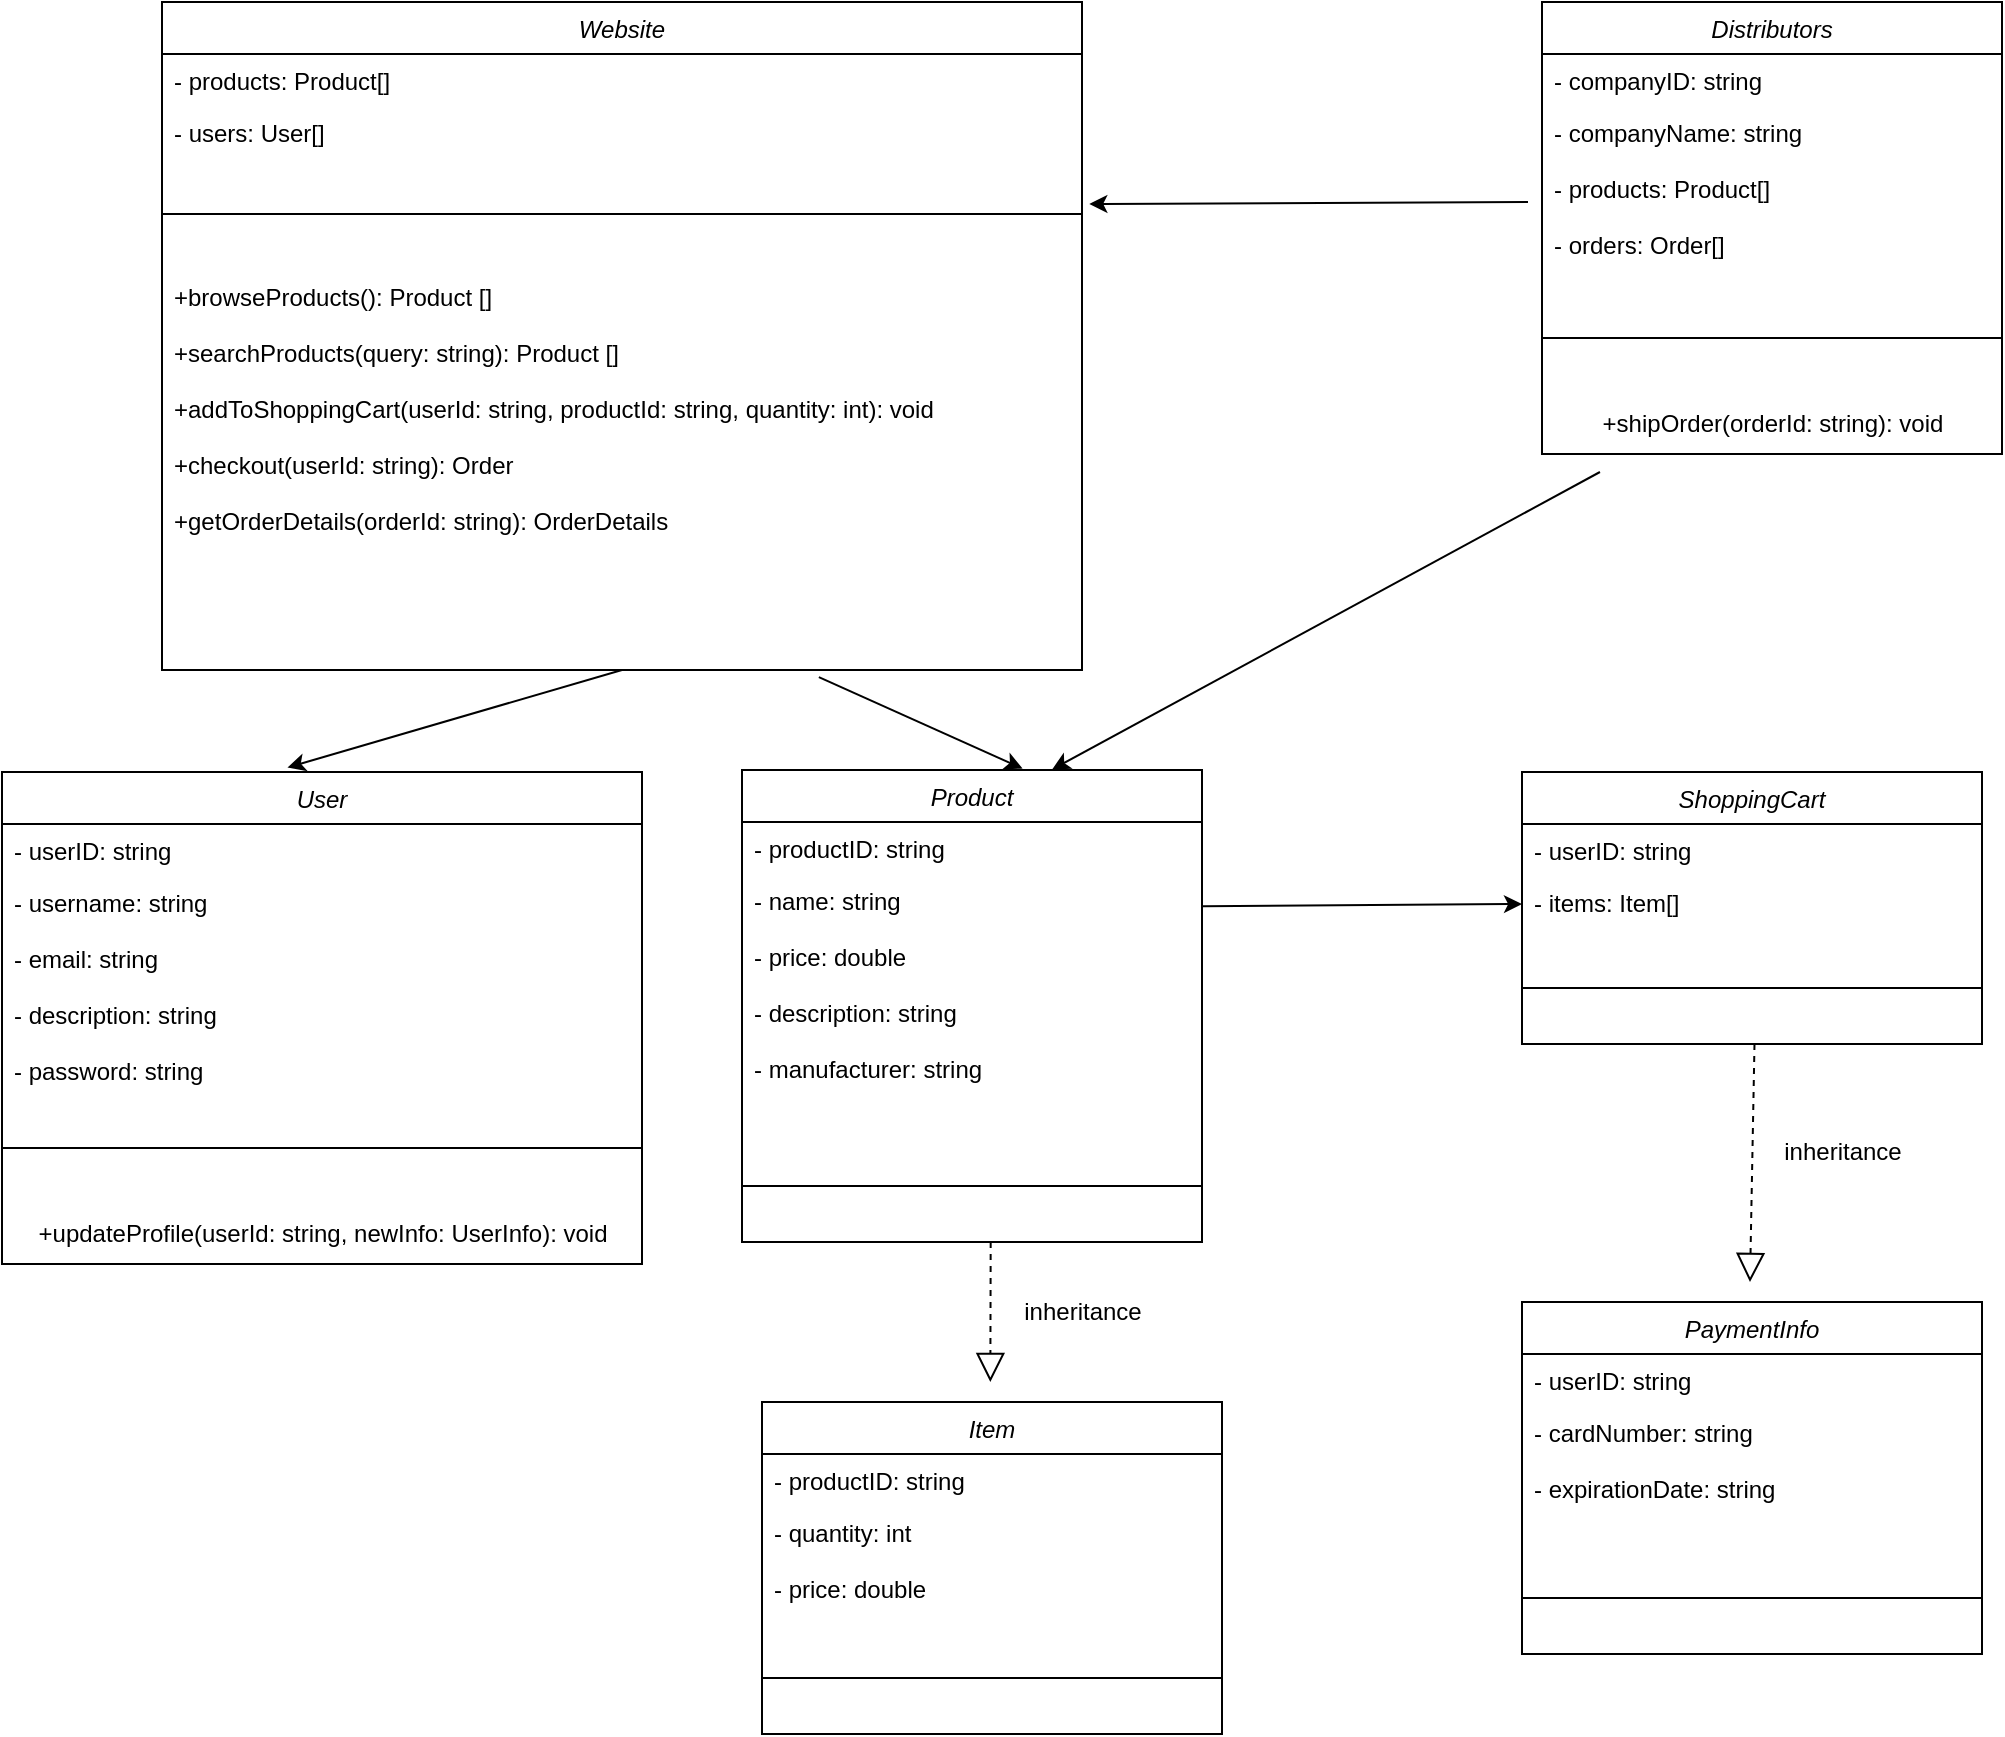 <mxfile version="22.1.11" type="device">
  <diagram id="C5RBs43oDa-KdzZeNtuy" name="Page-1">
    <mxGraphModel dx="2736" dy="2118" grid="1" gridSize="10" guides="1" tooltips="1" connect="1" arrows="1" fold="1" page="1" pageScale="1" pageWidth="827" pageHeight="1169" math="0" shadow="0">
      <root>
        <mxCell id="WIyWlLk6GJQsqaUBKTNV-0" />
        <mxCell id="WIyWlLk6GJQsqaUBKTNV-1" parent="WIyWlLk6GJQsqaUBKTNV-0" />
        <mxCell id="_lHIClqmOHLZSjRHSzL6-0" value="Website" style="swimlane;fontStyle=2;align=center;verticalAlign=top;childLayout=stackLayout;horizontal=1;startSize=26;horizontalStack=0;resizeParent=1;resizeLast=0;collapsible=1;marginBottom=0;rounded=0;shadow=0;strokeWidth=1;" vertex="1" parent="WIyWlLk6GJQsqaUBKTNV-1">
          <mxGeometry x="-240" y="-310" width="460" height="334" as="geometry">
            <mxRectangle x="230" y="140" width="160" height="26" as="alternateBounds" />
          </mxGeometry>
        </mxCell>
        <mxCell id="_lHIClqmOHLZSjRHSzL6-1" value="- products: Product[]" style="text;align=left;verticalAlign=top;spacingLeft=4;spacingRight=4;overflow=hidden;rotatable=0;points=[[0,0.5],[1,0.5]];portConstraint=eastwest;" vertex="1" parent="_lHIClqmOHLZSjRHSzL6-0">
          <mxGeometry y="26" width="460" height="26" as="geometry" />
        </mxCell>
        <mxCell id="_lHIClqmOHLZSjRHSzL6-2" value="- users: User[] " style="text;align=left;verticalAlign=top;spacingLeft=4;spacingRight=4;overflow=hidden;rotatable=0;points=[[0,0.5],[1,0.5]];portConstraint=eastwest;rounded=0;shadow=0;html=0;" vertex="1" parent="_lHIClqmOHLZSjRHSzL6-0">
          <mxGeometry y="52" width="460" height="26" as="geometry" />
        </mxCell>
        <mxCell id="_lHIClqmOHLZSjRHSzL6-4" value="" style="line;html=1;strokeWidth=1;align=left;verticalAlign=middle;spacingTop=-1;spacingLeft=3;spacingRight=3;rotatable=0;labelPosition=right;points=[];portConstraint=eastwest;" vertex="1" parent="_lHIClqmOHLZSjRHSzL6-0">
          <mxGeometry y="78" width="460" height="56" as="geometry" />
        </mxCell>
        <mxCell id="zkfFHV4jXpPFQw0GAbJ--5" value="+browseProducts(): Product []&#xa;&#xa; +searchProducts(query: string): Product []&#xa;&#xa; +addToShoppingCart(userId: string, productId: string, quantity: int): void&#xa;&#xa;+checkout(userId: string): Order&#xa;&#xa;+getOrderDetails(orderId: string): OrderDetails&#xa;&#xa;" style="text;align=left;verticalAlign=top;spacingLeft=4;spacingRight=4;overflow=hidden;rotatable=0;points=[[0,0.5],[1,0.5]];portConstraint=eastwest;" parent="_lHIClqmOHLZSjRHSzL6-0" vertex="1">
          <mxGeometry y="134" width="460" height="200" as="geometry" />
        </mxCell>
        <mxCell id="_lHIClqmOHLZSjRHSzL6-6" value="Distributors" style="swimlane;fontStyle=2;align=center;verticalAlign=top;childLayout=stackLayout;horizontal=1;startSize=26;horizontalStack=0;resizeParent=1;resizeLast=0;collapsible=1;marginBottom=0;rounded=0;shadow=0;strokeWidth=1;" vertex="1" parent="WIyWlLk6GJQsqaUBKTNV-1">
          <mxGeometry x="450" y="-310" width="230" height="226" as="geometry">
            <mxRectangle x="230" y="140" width="160" height="26" as="alternateBounds" />
          </mxGeometry>
        </mxCell>
        <mxCell id="_lHIClqmOHLZSjRHSzL6-7" value="- companyID: string" style="text;align=left;verticalAlign=top;spacingLeft=4;spacingRight=4;overflow=hidden;rotatable=0;points=[[0,0.5],[1,0.5]];portConstraint=eastwest;" vertex="1" parent="_lHIClqmOHLZSjRHSzL6-6">
          <mxGeometry y="26" width="230" height="26" as="geometry" />
        </mxCell>
        <mxCell id="_lHIClqmOHLZSjRHSzL6-8" value="- companyName: string&#xa;&#xa;- products: Product[]&#xa;&#xa; - orders: Order[] " style="text;align=left;verticalAlign=top;spacingLeft=4;spacingRight=4;overflow=hidden;rotatable=0;points=[[0,0.5],[1,0.5]];portConstraint=eastwest;rounded=0;shadow=0;html=0;" vertex="1" parent="_lHIClqmOHLZSjRHSzL6-6">
          <mxGeometry y="52" width="230" height="88" as="geometry" />
        </mxCell>
        <mxCell id="_lHIClqmOHLZSjRHSzL6-9" value="" style="line;html=1;strokeWidth=1;align=left;verticalAlign=middle;spacingTop=-1;spacingLeft=3;spacingRight=3;rotatable=0;labelPosition=right;points=[];portConstraint=eastwest;" vertex="1" parent="_lHIClqmOHLZSjRHSzL6-6">
          <mxGeometry y="140" width="230" height="56" as="geometry" />
        </mxCell>
        <mxCell id="_lHIClqmOHLZSjRHSzL6-10" value="+shipOrder(orderId: string): void" style="text;html=1;align=center;verticalAlign=middle;resizable=0;points=[];autosize=1;strokeColor=none;fillColor=none;" vertex="1" parent="_lHIClqmOHLZSjRHSzL6-6">
          <mxGeometry y="196" width="230" height="30" as="geometry" />
        </mxCell>
        <mxCell id="_lHIClqmOHLZSjRHSzL6-12" value="Product" style="swimlane;fontStyle=2;align=center;verticalAlign=top;childLayout=stackLayout;horizontal=1;startSize=26;horizontalStack=0;resizeParent=1;resizeLast=0;collapsible=1;marginBottom=0;rounded=0;shadow=0;strokeWidth=1;" vertex="1" parent="WIyWlLk6GJQsqaUBKTNV-1">
          <mxGeometry x="50" y="74" width="230" height="236" as="geometry">
            <mxRectangle x="230" y="140" width="160" height="26" as="alternateBounds" />
          </mxGeometry>
        </mxCell>
        <mxCell id="_lHIClqmOHLZSjRHSzL6-13" value="- productID: string" style="text;align=left;verticalAlign=top;spacingLeft=4;spacingRight=4;overflow=hidden;rotatable=0;points=[[0,0.5],[1,0.5]];portConstraint=eastwest;" vertex="1" parent="_lHIClqmOHLZSjRHSzL6-12">
          <mxGeometry y="26" width="230" height="26" as="geometry" />
        </mxCell>
        <mxCell id="_lHIClqmOHLZSjRHSzL6-14" value="- name: string&#xa;&#xa;- price: double&#xa;&#xa;- description: string&#xa;&#xa;- manufacturer: string" style="text;align=left;verticalAlign=top;spacingLeft=4;spacingRight=4;overflow=hidden;rotatable=0;points=[[0,0.5],[1,0.5]];portConstraint=eastwest;rounded=0;shadow=0;html=0;" vertex="1" parent="_lHIClqmOHLZSjRHSzL6-12">
          <mxGeometry y="52" width="230" height="128" as="geometry" />
        </mxCell>
        <mxCell id="_lHIClqmOHLZSjRHSzL6-15" value="" style="line;html=1;strokeWidth=1;align=left;verticalAlign=middle;spacingTop=-1;spacingLeft=3;spacingRight=3;rotatable=0;labelPosition=right;points=[];portConstraint=eastwest;" vertex="1" parent="_lHIClqmOHLZSjRHSzL6-12">
          <mxGeometry y="180" width="230" height="56" as="geometry" />
        </mxCell>
        <mxCell id="_lHIClqmOHLZSjRHSzL6-16" value="" style="endArrow=classic;html=1;rounded=0;entryX=0.61;entryY=-0.003;entryDx=0;entryDy=0;exitX=0.714;exitY=1.018;exitDx=0;exitDy=0;exitPerimeter=0;entryPerimeter=0;" edge="1" parent="WIyWlLk6GJQsqaUBKTNV-1" source="zkfFHV4jXpPFQw0GAbJ--5" target="_lHIClqmOHLZSjRHSzL6-12">
          <mxGeometry width="50" height="50" relative="1" as="geometry">
            <mxPoint x="440" y="320" as="sourcePoint" />
            <mxPoint x="490" y="270" as="targetPoint" />
          </mxGeometry>
        </mxCell>
        <mxCell id="_lHIClqmOHLZSjRHSzL6-17" value="User" style="swimlane;fontStyle=2;align=center;verticalAlign=top;childLayout=stackLayout;horizontal=1;startSize=26;horizontalStack=0;resizeParent=1;resizeLast=0;collapsible=1;marginBottom=0;rounded=0;shadow=0;strokeWidth=1;" vertex="1" parent="WIyWlLk6GJQsqaUBKTNV-1">
          <mxGeometry x="-320" y="75" width="320" height="246" as="geometry">
            <mxRectangle x="230" y="140" width="160" height="26" as="alternateBounds" />
          </mxGeometry>
        </mxCell>
        <mxCell id="_lHIClqmOHLZSjRHSzL6-18" value="- userID: string" style="text;align=left;verticalAlign=top;spacingLeft=4;spacingRight=4;overflow=hidden;rotatable=0;points=[[0,0.5],[1,0.5]];portConstraint=eastwest;" vertex="1" parent="_lHIClqmOHLZSjRHSzL6-17">
          <mxGeometry y="26" width="320" height="26" as="geometry" />
        </mxCell>
        <mxCell id="_lHIClqmOHLZSjRHSzL6-19" value="- username: string&#xa;&#xa;- email: string &#xa;&#xa;- description: string&#xa;&#xa;- password: string" style="text;align=left;verticalAlign=top;spacingLeft=4;spacingRight=4;overflow=hidden;rotatable=0;points=[[0,0.5],[1,0.5]];portConstraint=eastwest;rounded=0;shadow=0;html=0;" vertex="1" parent="_lHIClqmOHLZSjRHSzL6-17">
          <mxGeometry y="52" width="320" height="108" as="geometry" />
        </mxCell>
        <mxCell id="_lHIClqmOHLZSjRHSzL6-20" value="" style="line;html=1;strokeWidth=1;align=left;verticalAlign=middle;spacingTop=-1;spacingLeft=3;spacingRight=3;rotatable=0;labelPosition=right;points=[];portConstraint=eastwest;" vertex="1" parent="_lHIClqmOHLZSjRHSzL6-17">
          <mxGeometry y="160" width="320" height="56" as="geometry" />
        </mxCell>
        <mxCell id="_lHIClqmOHLZSjRHSzL6-41" value="+updateProfile(userId: string, newInfo: UserInfo): void" style="text;html=1;align=center;verticalAlign=middle;resizable=0;points=[];autosize=1;strokeColor=none;fillColor=none;" vertex="1" parent="_lHIClqmOHLZSjRHSzL6-17">
          <mxGeometry y="216" width="320" height="30" as="geometry" />
        </mxCell>
        <mxCell id="_lHIClqmOHLZSjRHSzL6-22" value="ShoppingCart" style="swimlane;fontStyle=2;align=center;verticalAlign=top;childLayout=stackLayout;horizontal=1;startSize=26;horizontalStack=0;resizeParent=1;resizeLast=0;collapsible=1;marginBottom=0;rounded=0;shadow=0;strokeWidth=1;" vertex="1" parent="WIyWlLk6GJQsqaUBKTNV-1">
          <mxGeometry x="440" y="75" width="230" height="136" as="geometry">
            <mxRectangle x="230" y="140" width="160" height="26" as="alternateBounds" />
          </mxGeometry>
        </mxCell>
        <mxCell id="_lHIClqmOHLZSjRHSzL6-23" value="- userID: string" style="text;align=left;verticalAlign=top;spacingLeft=4;spacingRight=4;overflow=hidden;rotatable=0;points=[[0,0.5],[1,0.5]];portConstraint=eastwest;" vertex="1" parent="_lHIClqmOHLZSjRHSzL6-22">
          <mxGeometry y="26" width="230" height="26" as="geometry" />
        </mxCell>
        <mxCell id="_lHIClqmOHLZSjRHSzL6-24" value="- items: Item[] " style="text;align=left;verticalAlign=top;spacingLeft=4;spacingRight=4;overflow=hidden;rotatable=0;points=[[0,0.5],[1,0.5]];portConstraint=eastwest;rounded=0;shadow=0;html=0;" vertex="1" parent="_lHIClqmOHLZSjRHSzL6-22">
          <mxGeometry y="52" width="230" height="28" as="geometry" />
        </mxCell>
        <mxCell id="_lHIClqmOHLZSjRHSzL6-25" value="" style="line;html=1;strokeWidth=1;align=left;verticalAlign=middle;spacingTop=-1;spacingLeft=3;spacingRight=3;rotatable=0;labelPosition=right;points=[];portConstraint=eastwest;" vertex="1" parent="_lHIClqmOHLZSjRHSzL6-22">
          <mxGeometry y="80" width="230" height="56" as="geometry" />
        </mxCell>
        <mxCell id="_lHIClqmOHLZSjRHSzL6-26" value="" style="endArrow=classic;html=1;rounded=0;entryX=0.446;entryY=-0.009;entryDx=0;entryDy=0;entryPerimeter=0;exitX=0.5;exitY=1;exitDx=0;exitDy=0;" edge="1" parent="WIyWlLk6GJQsqaUBKTNV-1" source="_lHIClqmOHLZSjRHSzL6-0" target="_lHIClqmOHLZSjRHSzL6-17">
          <mxGeometry width="50" height="50" relative="1" as="geometry">
            <mxPoint x="390" y="150" as="sourcePoint" />
            <mxPoint x="440" y="100" as="targetPoint" />
          </mxGeometry>
        </mxCell>
        <mxCell id="_lHIClqmOHLZSjRHSzL6-27" value="" style="endArrow=classic;html=1;rounded=0;entryX=0.785;entryY=1.115;entryDx=0;entryDy=0;entryPerimeter=0;" edge="1" parent="WIyWlLk6GJQsqaUBKTNV-1">
          <mxGeometry width="50" height="50" relative="1" as="geometry">
            <mxPoint x="443.0" y="-210" as="sourcePoint" />
            <mxPoint x="223.66" y="-209.01" as="targetPoint" />
          </mxGeometry>
        </mxCell>
        <mxCell id="_lHIClqmOHLZSjRHSzL6-32" value="PaymentInfo" style="swimlane;fontStyle=2;align=center;verticalAlign=top;childLayout=stackLayout;horizontal=1;startSize=26;horizontalStack=0;resizeParent=1;resizeLast=0;collapsible=1;marginBottom=0;rounded=0;shadow=0;strokeWidth=1;" vertex="1" parent="WIyWlLk6GJQsqaUBKTNV-1">
          <mxGeometry x="440" y="340" width="230" height="176" as="geometry">
            <mxRectangle x="230" y="140" width="160" height="26" as="alternateBounds" />
          </mxGeometry>
        </mxCell>
        <mxCell id="_lHIClqmOHLZSjRHSzL6-33" value="- userID: string " style="text;align=left;verticalAlign=top;spacingLeft=4;spacingRight=4;overflow=hidden;rotatable=0;points=[[0,0.5],[1,0.5]];portConstraint=eastwest;" vertex="1" parent="_lHIClqmOHLZSjRHSzL6-32">
          <mxGeometry y="26" width="230" height="26" as="geometry" />
        </mxCell>
        <mxCell id="_lHIClqmOHLZSjRHSzL6-34" value="- cardNumber: string&#xa;&#xa;- expirationDate: string" style="text;align=left;verticalAlign=top;spacingLeft=4;spacingRight=4;overflow=hidden;rotatable=0;points=[[0,0.5],[1,0.5]];portConstraint=eastwest;rounded=0;shadow=0;html=0;" vertex="1" parent="_lHIClqmOHLZSjRHSzL6-32">
          <mxGeometry y="52" width="230" height="68" as="geometry" />
        </mxCell>
        <mxCell id="_lHIClqmOHLZSjRHSzL6-35" value="" style="line;html=1;strokeWidth=1;align=left;verticalAlign=middle;spacingTop=-1;spacingLeft=3;spacingRight=3;rotatable=0;labelPosition=right;points=[];portConstraint=eastwest;" vertex="1" parent="_lHIClqmOHLZSjRHSzL6-32">
          <mxGeometry y="120" width="230" height="56" as="geometry" />
        </mxCell>
        <mxCell id="_lHIClqmOHLZSjRHSzL6-39" value="" style="endArrow=block;dashed=1;endFill=0;endSize=12;html=1;rounded=0;" edge="1" parent="WIyWlLk6GJQsqaUBKTNV-1">
          <mxGeometry width="160" relative="1" as="geometry">
            <mxPoint x="556.25" y="211" as="sourcePoint" />
            <mxPoint x="554" y="330" as="targetPoint" />
          </mxGeometry>
        </mxCell>
        <mxCell id="_lHIClqmOHLZSjRHSzL6-40" value="inheritance" style="text;html=1;align=center;verticalAlign=middle;resizable=0;points=[];autosize=1;strokeColor=none;fillColor=none;" vertex="1" parent="WIyWlLk6GJQsqaUBKTNV-1">
          <mxGeometry x="560" y="250" width="80" height="30" as="geometry" />
        </mxCell>
        <mxCell id="_lHIClqmOHLZSjRHSzL6-28" value="Item" style="swimlane;fontStyle=2;align=center;verticalAlign=top;childLayout=stackLayout;horizontal=1;startSize=26;horizontalStack=0;resizeParent=1;resizeLast=0;collapsible=1;marginBottom=0;rounded=0;shadow=0;strokeWidth=1;" vertex="1" parent="WIyWlLk6GJQsqaUBKTNV-1">
          <mxGeometry x="60" y="390" width="230" height="166" as="geometry">
            <mxRectangle x="230" y="140" width="160" height="26" as="alternateBounds" />
          </mxGeometry>
        </mxCell>
        <mxCell id="_lHIClqmOHLZSjRHSzL6-29" value="- productID: string" style="text;align=left;verticalAlign=top;spacingLeft=4;spacingRight=4;overflow=hidden;rotatable=0;points=[[0,0.5],[1,0.5]];portConstraint=eastwest;" vertex="1" parent="_lHIClqmOHLZSjRHSzL6-28">
          <mxGeometry y="26" width="230" height="26" as="geometry" />
        </mxCell>
        <mxCell id="_lHIClqmOHLZSjRHSzL6-30" value="- quantity: int&#xa;&#xa;- price: double" style="text;align=left;verticalAlign=top;spacingLeft=4;spacingRight=4;overflow=hidden;rotatable=0;points=[[0,0.5],[1,0.5]];portConstraint=eastwest;rounded=0;shadow=0;html=0;" vertex="1" parent="_lHIClqmOHLZSjRHSzL6-28">
          <mxGeometry y="52" width="230" height="58" as="geometry" />
        </mxCell>
        <mxCell id="_lHIClqmOHLZSjRHSzL6-31" value="" style="line;html=1;strokeWidth=1;align=left;verticalAlign=middle;spacingTop=-1;spacingLeft=3;spacingRight=3;rotatable=0;labelPosition=right;points=[];portConstraint=eastwest;" vertex="1" parent="_lHIClqmOHLZSjRHSzL6-28">
          <mxGeometry y="110" width="230" height="56" as="geometry" />
        </mxCell>
        <mxCell id="_lHIClqmOHLZSjRHSzL6-43" value="" style="endArrow=block;dashed=1;endFill=0;endSize=12;html=1;rounded=0;" edge="1" parent="WIyWlLk6GJQsqaUBKTNV-1">
          <mxGeometry width="160" relative="1" as="geometry">
            <mxPoint x="174.34" y="310" as="sourcePoint" />
            <mxPoint x="174.34" y="380" as="targetPoint" />
            <Array as="points">
              <mxPoint x="174.17" y="380" />
            </Array>
          </mxGeometry>
        </mxCell>
        <mxCell id="_lHIClqmOHLZSjRHSzL6-44" value="inheritance" style="text;html=1;align=center;verticalAlign=middle;resizable=0;points=[];autosize=1;strokeColor=none;fillColor=none;" vertex="1" parent="WIyWlLk6GJQsqaUBKTNV-1">
          <mxGeometry x="180" y="330" width="80" height="30" as="geometry" />
        </mxCell>
        <mxCell id="_lHIClqmOHLZSjRHSzL6-45" value="" style="endArrow=classic;html=1;rounded=0;entryX=0;entryY=0.5;entryDx=0;entryDy=0;" edge="1" parent="WIyWlLk6GJQsqaUBKTNV-1" target="_lHIClqmOHLZSjRHSzL6-24">
          <mxGeometry width="50" height="50" relative="1" as="geometry">
            <mxPoint x="280" y="142.17" as="sourcePoint" />
            <mxPoint x="390" y="142.79" as="targetPoint" />
          </mxGeometry>
        </mxCell>
        <mxCell id="_lHIClqmOHLZSjRHSzL6-46" value="" style="endArrow=classic;html=1;rounded=0;entryX=0.674;entryY=-0.001;entryDx=0;entryDy=0;entryPerimeter=0;exitX=0.126;exitY=1.3;exitDx=0;exitDy=0;exitPerimeter=0;" edge="1" parent="WIyWlLk6GJQsqaUBKTNV-1" source="_lHIClqmOHLZSjRHSzL6-10" target="_lHIClqmOHLZSjRHSzL6-12">
          <mxGeometry width="50" height="50" relative="1" as="geometry">
            <mxPoint x="509.34" y="-20" as="sourcePoint" />
            <mxPoint x="290.0" y="-19.01" as="targetPoint" />
          </mxGeometry>
        </mxCell>
      </root>
    </mxGraphModel>
  </diagram>
</mxfile>
